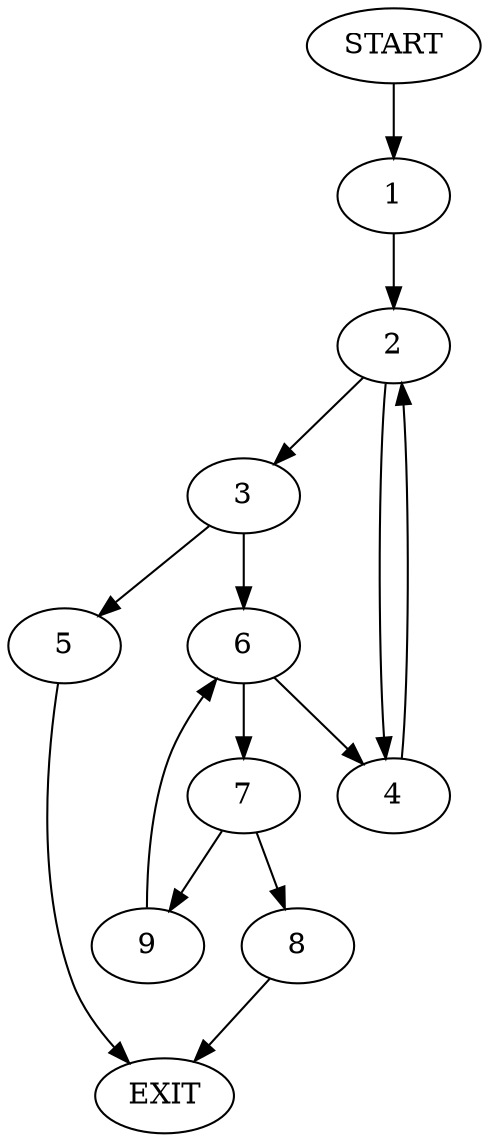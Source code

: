 digraph {
0 [label="START"]
10 [label="EXIT"]
0 -> 1
1 -> 2
2 -> 3
2 -> 4
3 -> 5
3 -> 6
4 -> 2
6 -> 7
6 -> 4
5 -> 10
7 -> 8
7 -> 9
9 -> 6
8 -> 10
}
